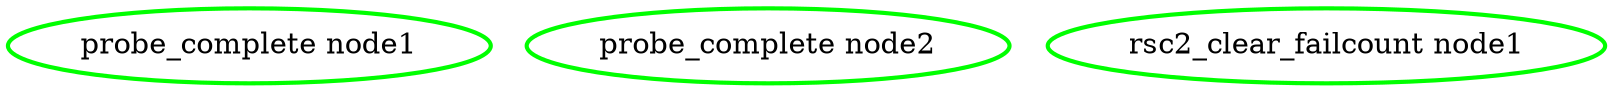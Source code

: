 digraph "g" {
"probe_complete node1" [ style=bold color="green" fontcolor="black"]
"probe_complete node2" [ style=bold color="green" fontcolor="black"]
"rsc2_clear_failcount node1" [ style=bold color="green" fontcolor="black"]
}
